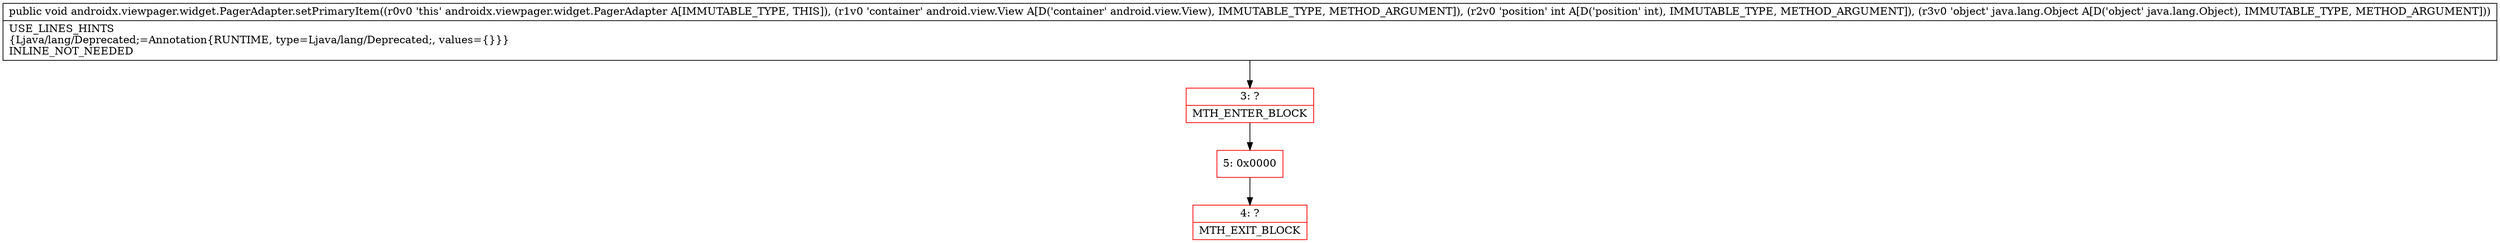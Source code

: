 digraph "CFG forandroidx.viewpager.widget.PagerAdapter.setPrimaryItem(Landroid\/view\/View;ILjava\/lang\/Object;)V" {
subgraph cluster_Region_1888529216 {
label = "R(0)";
node [shape=record,color=blue];
}
Node_3 [shape=record,color=red,label="{3\:\ ?|MTH_ENTER_BLOCK\l}"];
Node_5 [shape=record,color=red,label="{5\:\ 0x0000}"];
Node_4 [shape=record,color=red,label="{4\:\ ?|MTH_EXIT_BLOCK\l}"];
MethodNode[shape=record,label="{public void androidx.viewpager.widget.PagerAdapter.setPrimaryItem((r0v0 'this' androidx.viewpager.widget.PagerAdapter A[IMMUTABLE_TYPE, THIS]), (r1v0 'container' android.view.View A[D('container' android.view.View), IMMUTABLE_TYPE, METHOD_ARGUMENT]), (r2v0 'position' int A[D('position' int), IMMUTABLE_TYPE, METHOD_ARGUMENT]), (r3v0 'object' java.lang.Object A[D('object' java.lang.Object), IMMUTABLE_TYPE, METHOD_ARGUMENT]))  | USE_LINES_HINTS\l\{Ljava\/lang\/Deprecated;=Annotation\{RUNTIME, type=Ljava\/lang\/Deprecated;, values=\{\}\}\}\lINLINE_NOT_NEEDED\l}"];
MethodNode -> Node_3;Node_3 -> Node_5;
Node_5 -> Node_4;
}

